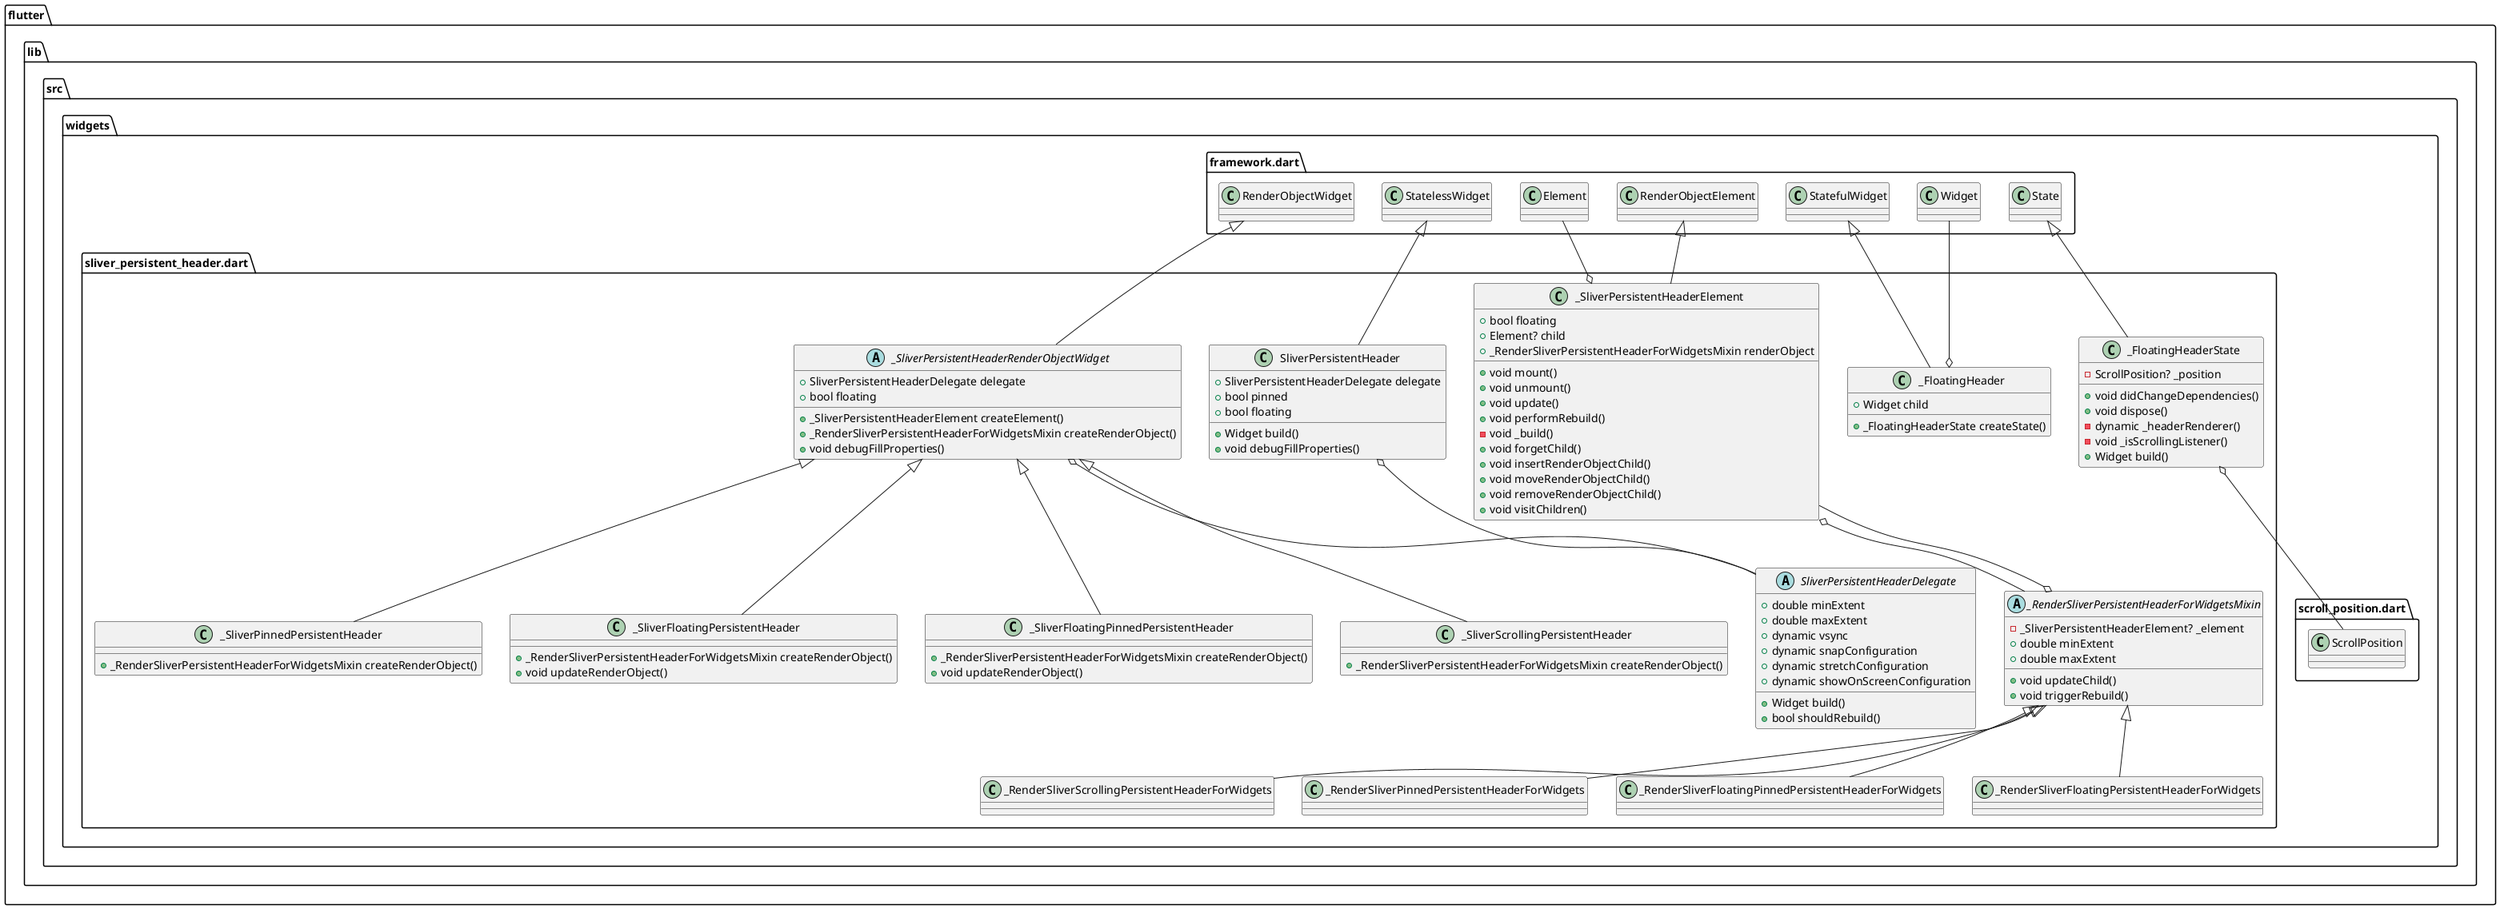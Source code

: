 @startuml
set namespaceSeparator ::

abstract class "flutter::lib::src::widgets::sliver_persistent_header.dart::SliverPersistentHeaderDelegate" {
  +double minExtent
  +double maxExtent
  +dynamic vsync
  +dynamic snapConfiguration
  +dynamic stretchConfiguration
  +dynamic showOnScreenConfiguration
  +Widget build()
  +bool shouldRebuild()
}

class "flutter::lib::src::widgets::sliver_persistent_header.dart::SliverPersistentHeader" {
  +SliverPersistentHeaderDelegate delegate
  +bool pinned
  +bool floating
  +Widget build()
  +void debugFillProperties()
}

"flutter::lib::src::widgets::sliver_persistent_header.dart::SliverPersistentHeader" o-- "flutter::lib::src::widgets::sliver_persistent_header.dart::SliverPersistentHeaderDelegate"
"flutter::lib::src::widgets::framework.dart::StatelessWidget" <|-- "flutter::lib::src::widgets::sliver_persistent_header.dart::SliverPersistentHeader"

class "flutter::lib::src::widgets::sliver_persistent_header.dart::_FloatingHeader" {
  +Widget child
  +_FloatingHeaderState createState()
}

"flutter::lib::src::widgets::sliver_persistent_header.dart::_FloatingHeader" o-- "flutter::lib::src::widgets::framework.dart::Widget"
"flutter::lib::src::widgets::framework.dart::StatefulWidget" <|-- "flutter::lib::src::widgets::sliver_persistent_header.dart::_FloatingHeader"

class "flutter::lib::src::widgets::sliver_persistent_header.dart::_FloatingHeaderState" {
  -ScrollPosition? _position
  +void didChangeDependencies()
  +void dispose()
  -dynamic _headerRenderer()
  -void _isScrollingListener()
  +Widget build()
}

"flutter::lib::src::widgets::sliver_persistent_header.dart::_FloatingHeaderState" o-- "flutter::lib::src::widgets::scroll_position.dart::ScrollPosition"
"flutter::lib::src::widgets::framework.dart::State" <|-- "flutter::lib::src::widgets::sliver_persistent_header.dart::_FloatingHeaderState"

class "flutter::lib::src::widgets::sliver_persistent_header.dart::_SliverPersistentHeaderElement" {
  +bool floating
  +Element? child
  +_RenderSliverPersistentHeaderForWidgetsMixin renderObject
  +void mount()
  +void unmount()
  +void update()
  +void performRebuild()
  -void _build()
  +void forgetChild()
  +void insertRenderObjectChild()
  +void moveRenderObjectChild()
  +void removeRenderObjectChild()
  +void visitChildren()
}

"flutter::lib::src::widgets::sliver_persistent_header.dart::_SliverPersistentHeaderElement" o-- "flutter::lib::src::widgets::framework.dart::Element"
"flutter::lib::src::widgets::sliver_persistent_header.dart::_SliverPersistentHeaderElement" o-- "flutter::lib::src::widgets::sliver_persistent_header.dart::_RenderSliverPersistentHeaderForWidgetsMixin"
"flutter::lib::src::widgets::framework.dart::RenderObjectElement" <|-- "flutter::lib::src::widgets::sliver_persistent_header.dart::_SliverPersistentHeaderElement"

abstract class "flutter::lib::src::widgets::sliver_persistent_header.dart::_SliverPersistentHeaderRenderObjectWidget" {
  +SliverPersistentHeaderDelegate delegate
  +bool floating
  +_SliverPersistentHeaderElement createElement()
  +_RenderSliverPersistentHeaderForWidgetsMixin createRenderObject()
  +void debugFillProperties()
}

"flutter::lib::src::widgets::sliver_persistent_header.dart::_SliverPersistentHeaderRenderObjectWidget" o-- "flutter::lib::src::widgets::sliver_persistent_header.dart::SliverPersistentHeaderDelegate"
"flutter::lib::src::widgets::framework.dart::RenderObjectWidget" <|-- "flutter::lib::src::widgets::sliver_persistent_header.dart::_SliverPersistentHeaderRenderObjectWidget"

class "flutter::lib::src::widgets::sliver_persistent_header.dart::_SliverScrollingPersistentHeader" {
  +_RenderSliverPersistentHeaderForWidgetsMixin createRenderObject()
}

"flutter::lib::src::widgets::sliver_persistent_header.dart::_SliverPersistentHeaderRenderObjectWidget" <|-- "flutter::lib::src::widgets::sliver_persistent_header.dart::_SliverScrollingPersistentHeader"

class "flutter::lib::src::widgets::sliver_persistent_header.dart::_RenderSliverScrollingPersistentHeaderForWidgets" {
}

"flutter::lib::src::widgets::sliver_persistent_header.dart::_RenderSliverPersistentHeaderForWidgetsMixin" <|-- "flutter::lib::src::widgets::sliver_persistent_header.dart::_RenderSliverScrollingPersistentHeaderForWidgets"

class "flutter::lib::src::widgets::sliver_persistent_header.dart::_SliverPinnedPersistentHeader" {
  +_RenderSliverPersistentHeaderForWidgetsMixin createRenderObject()
}

"flutter::lib::src::widgets::sliver_persistent_header.dart::_SliverPersistentHeaderRenderObjectWidget" <|-- "flutter::lib::src::widgets::sliver_persistent_header.dart::_SliverPinnedPersistentHeader"

class "flutter::lib::src::widgets::sliver_persistent_header.dart::_RenderSliverPinnedPersistentHeaderForWidgets" {
}

"flutter::lib::src::widgets::sliver_persistent_header.dart::_RenderSliverPersistentHeaderForWidgetsMixin" <|-- "flutter::lib::src::widgets::sliver_persistent_header.dart::_RenderSliverPinnedPersistentHeaderForWidgets"

class "flutter::lib::src::widgets::sliver_persistent_header.dart::_SliverFloatingPersistentHeader" {
  +_RenderSliverPersistentHeaderForWidgetsMixin createRenderObject()
  +void updateRenderObject()
}

"flutter::lib::src::widgets::sliver_persistent_header.dart::_SliverPersistentHeaderRenderObjectWidget" <|-- "flutter::lib::src::widgets::sliver_persistent_header.dart::_SliverFloatingPersistentHeader"

class "flutter::lib::src::widgets::sliver_persistent_header.dart::_RenderSliverFloatingPinnedPersistentHeaderForWidgets" {
}

"flutter::lib::src::widgets::sliver_persistent_header.dart::_RenderSliverPersistentHeaderForWidgetsMixin" <|-- "flutter::lib::src::widgets::sliver_persistent_header.dart::_RenderSliverFloatingPinnedPersistentHeaderForWidgets"

class "flutter::lib::src::widgets::sliver_persistent_header.dart::_SliverFloatingPinnedPersistentHeader" {
  +_RenderSliverPersistentHeaderForWidgetsMixin createRenderObject()
  +void updateRenderObject()
}

"flutter::lib::src::widgets::sliver_persistent_header.dart::_SliverPersistentHeaderRenderObjectWidget" <|-- "flutter::lib::src::widgets::sliver_persistent_header.dart::_SliverFloatingPinnedPersistentHeader"

class "flutter::lib::src::widgets::sliver_persistent_header.dart::_RenderSliverFloatingPersistentHeaderForWidgets" {
}

"flutter::lib::src::widgets::sliver_persistent_header.dart::_RenderSliverPersistentHeaderForWidgetsMixin" <|-- "flutter::lib::src::widgets::sliver_persistent_header.dart::_RenderSliverFloatingPersistentHeaderForWidgets"

abstract class "flutter::lib::src::widgets::sliver_persistent_header.dart::_RenderSliverPersistentHeaderForWidgetsMixin" {
  -_SliverPersistentHeaderElement? _element
  +double minExtent
  +double maxExtent
  +void updateChild()
  +void triggerRebuild()
}

"flutter::lib::src::widgets::sliver_persistent_header.dart::_RenderSliverPersistentHeaderForWidgetsMixin" o-- "flutter::lib::src::widgets::sliver_persistent_header.dart::_SliverPersistentHeaderElement"


@enduml